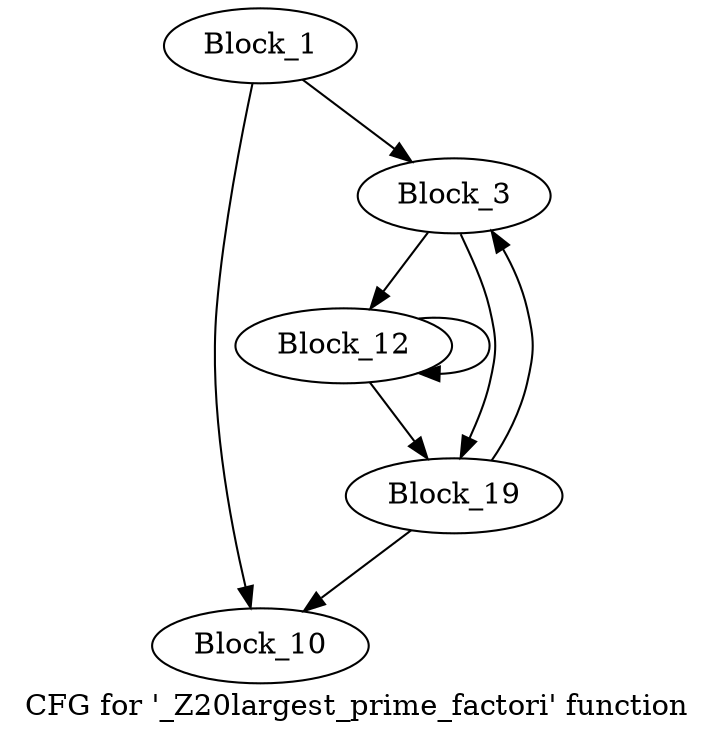 digraph "CFG for '_Z20largest_prime_factori' function" {
	label="CFG for '_Z20largest_prime_factori' function";

	block_1 [label="Block_1"];
	block_1:s0 -> block_10;
	block_1:s1 -> block_3;
	block_3 [label="Block_3"];
	block_3:s0 -> block_12;
	block_3:s1 -> block_19;
	block_10 [label="Block_10"];
	block_12 [label="Block_12"];
	block_12:s0 -> block_12;
	block_12:s1 -> block_19;
	block_19 [label="Block_19"];
	block_19:s0 -> block_10;
	block_19:s1 -> block_3;
}
